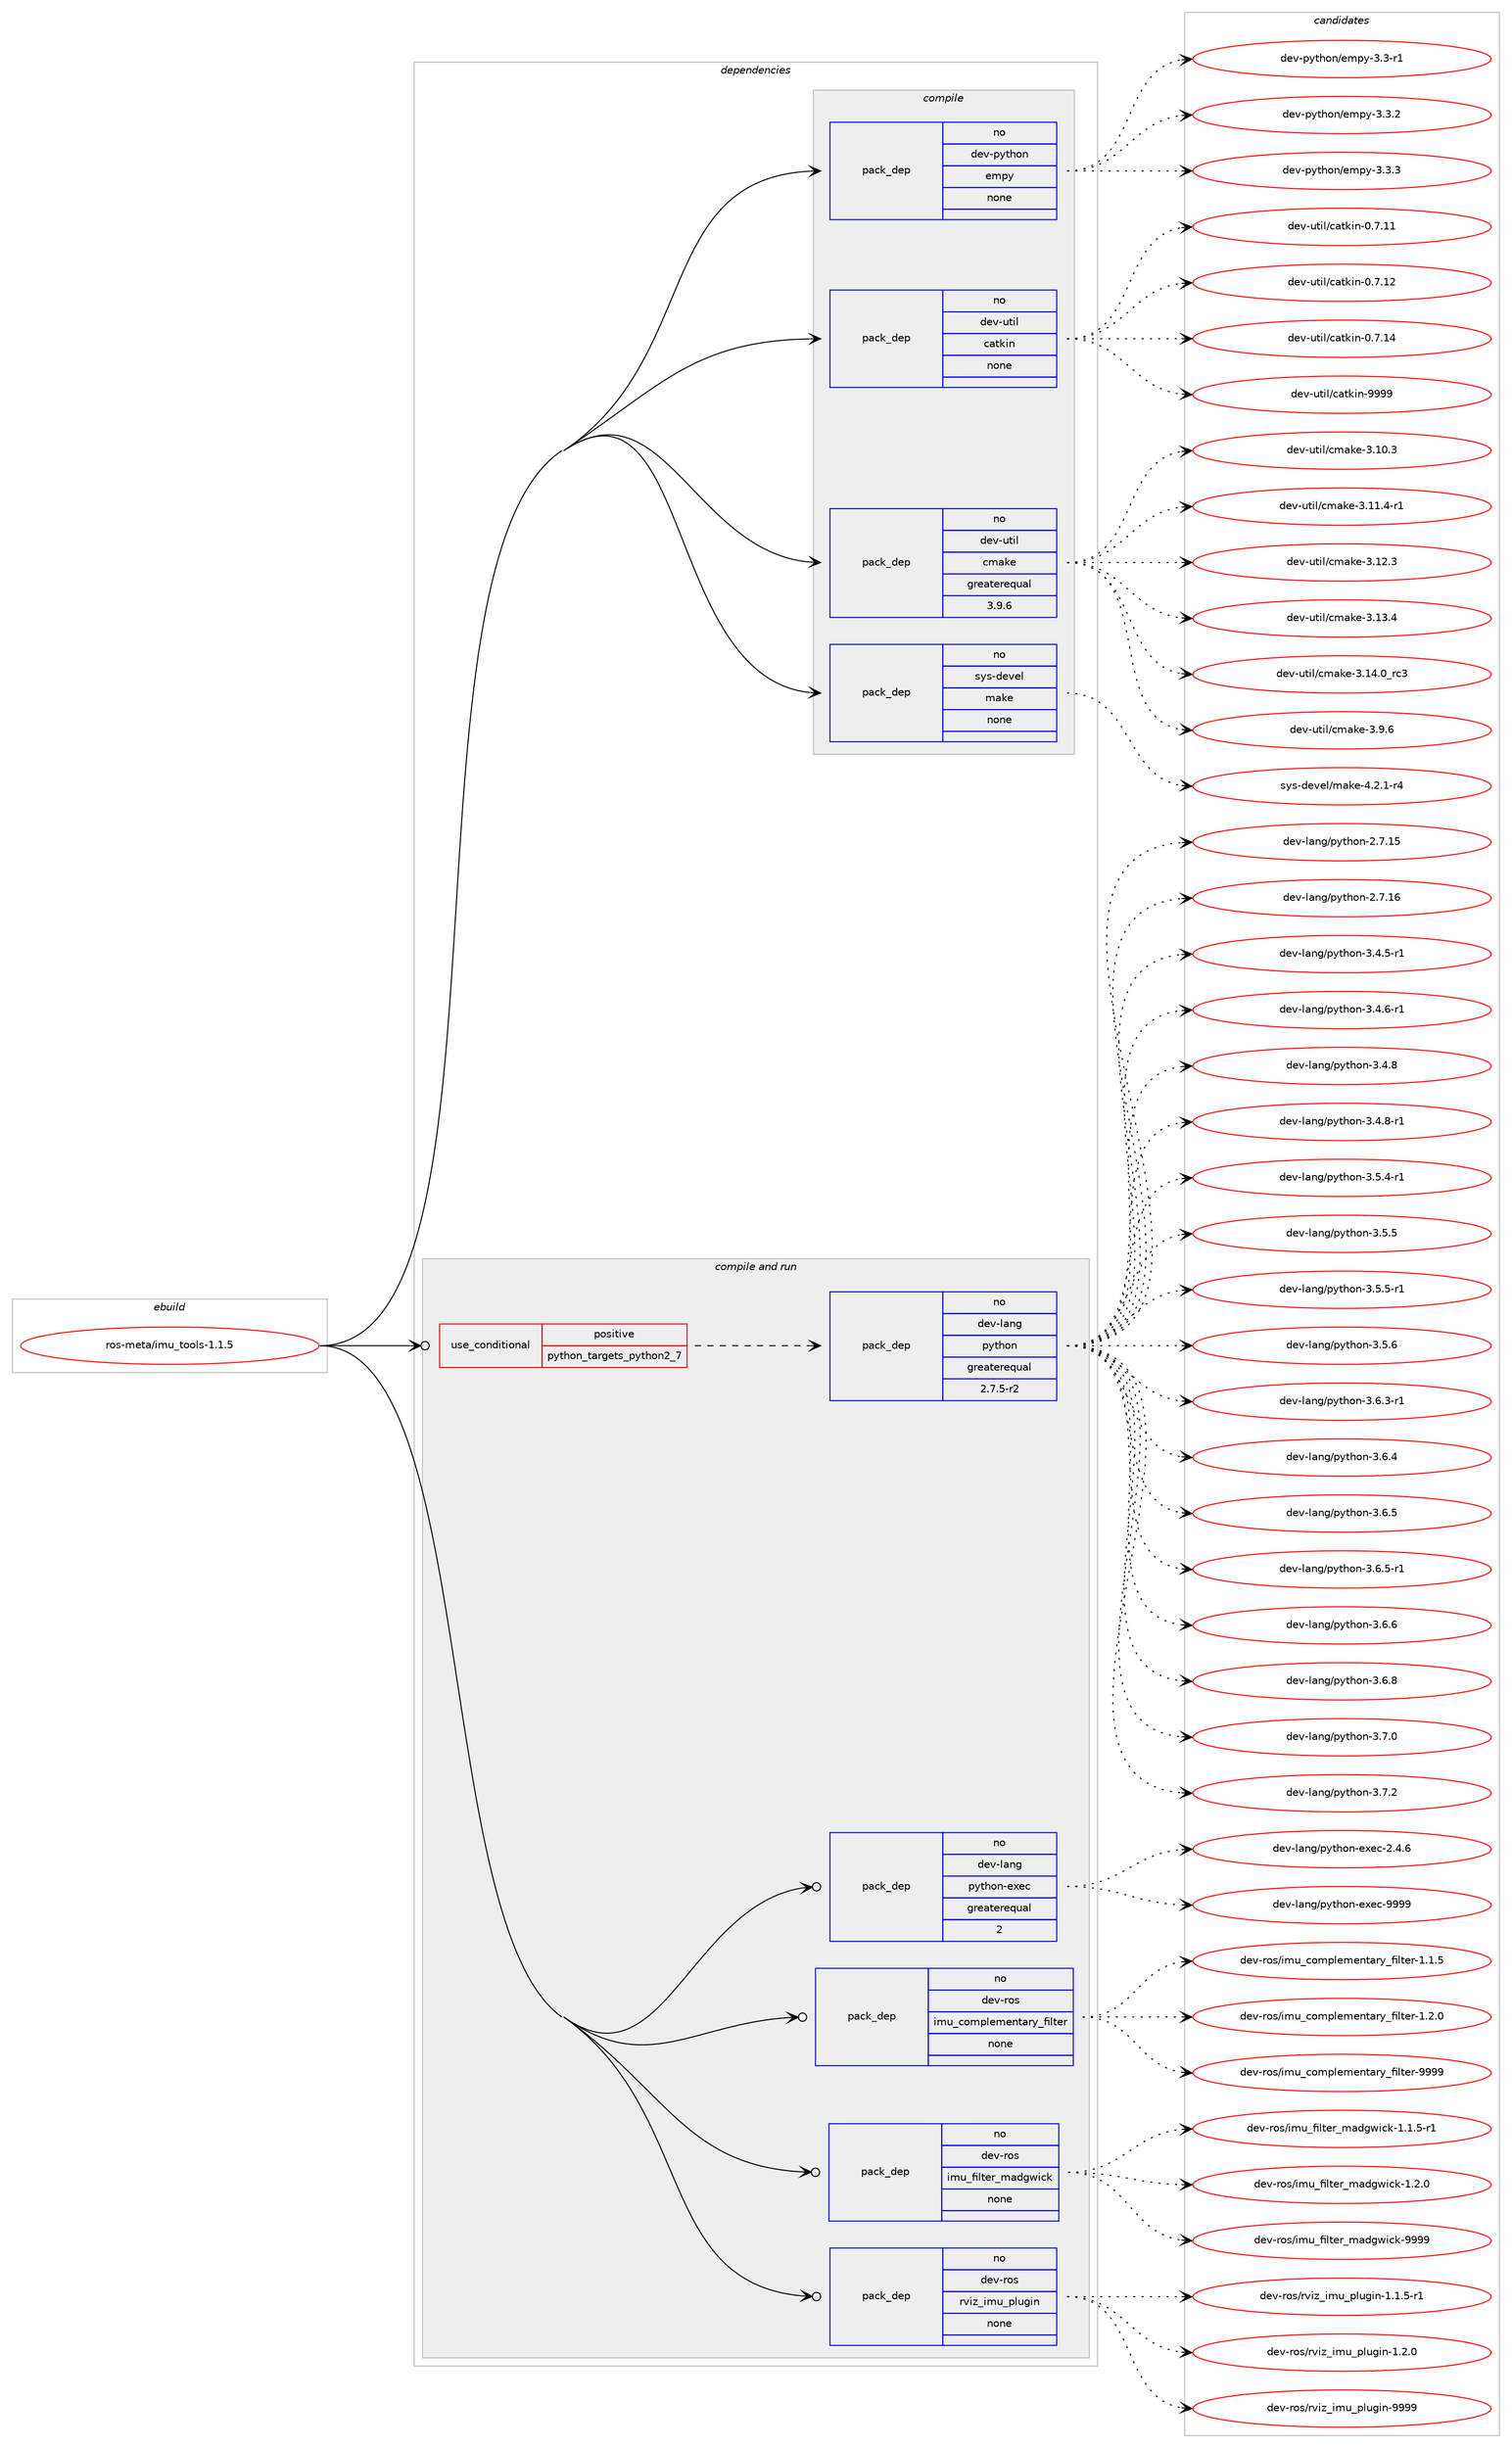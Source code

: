 digraph prolog {

# *************
# Graph options
# *************

newrank=true;
concentrate=true;
compound=true;
graph [rankdir=LR,fontname=Helvetica,fontsize=10,ranksep=1.5];#, ranksep=2.5, nodesep=0.2];
edge  [arrowhead=vee];
node  [fontname=Helvetica,fontsize=10];

# **********
# The ebuild
# **********

subgraph cluster_leftcol {
color=gray;
rank=same;
label=<<i>ebuild</i>>;
id [label="ros-meta/imu_tools-1.1.5", color=red, width=4, href="../ros-meta/imu_tools-1.1.5.svg"];
}

# ****************
# The dependencies
# ****************

subgraph cluster_midcol {
color=gray;
label=<<i>dependencies</i>>;
subgraph cluster_compile {
fillcolor="#eeeeee";
style=filled;
label=<<i>compile</i>>;
subgraph pack1203879 {
dependency1683158 [label=<<TABLE BORDER="0" CELLBORDER="1" CELLSPACING="0" CELLPADDING="4" WIDTH="220"><TR><TD ROWSPAN="6" CELLPADDING="30">pack_dep</TD></TR><TR><TD WIDTH="110">no</TD></TR><TR><TD>dev-python</TD></TR><TR><TD>empy</TD></TR><TR><TD>none</TD></TR><TR><TD></TD></TR></TABLE>>, shape=none, color=blue];
}
id:e -> dependency1683158:w [weight=20,style="solid",arrowhead="vee"];
subgraph pack1203880 {
dependency1683159 [label=<<TABLE BORDER="0" CELLBORDER="1" CELLSPACING="0" CELLPADDING="4" WIDTH="220"><TR><TD ROWSPAN="6" CELLPADDING="30">pack_dep</TD></TR><TR><TD WIDTH="110">no</TD></TR><TR><TD>dev-util</TD></TR><TR><TD>catkin</TD></TR><TR><TD>none</TD></TR><TR><TD></TD></TR></TABLE>>, shape=none, color=blue];
}
id:e -> dependency1683159:w [weight=20,style="solid",arrowhead="vee"];
subgraph pack1203881 {
dependency1683160 [label=<<TABLE BORDER="0" CELLBORDER="1" CELLSPACING="0" CELLPADDING="4" WIDTH="220"><TR><TD ROWSPAN="6" CELLPADDING="30">pack_dep</TD></TR><TR><TD WIDTH="110">no</TD></TR><TR><TD>dev-util</TD></TR><TR><TD>cmake</TD></TR><TR><TD>greaterequal</TD></TR><TR><TD>3.9.6</TD></TR></TABLE>>, shape=none, color=blue];
}
id:e -> dependency1683160:w [weight=20,style="solid",arrowhead="vee"];
subgraph pack1203882 {
dependency1683161 [label=<<TABLE BORDER="0" CELLBORDER="1" CELLSPACING="0" CELLPADDING="4" WIDTH="220"><TR><TD ROWSPAN="6" CELLPADDING="30">pack_dep</TD></TR><TR><TD WIDTH="110">no</TD></TR><TR><TD>sys-devel</TD></TR><TR><TD>make</TD></TR><TR><TD>none</TD></TR><TR><TD></TD></TR></TABLE>>, shape=none, color=blue];
}
id:e -> dependency1683161:w [weight=20,style="solid",arrowhead="vee"];
}
subgraph cluster_compileandrun {
fillcolor="#eeeeee";
style=filled;
label=<<i>compile and run</i>>;
subgraph cond451750 {
dependency1683162 [label=<<TABLE BORDER="0" CELLBORDER="1" CELLSPACING="0" CELLPADDING="4"><TR><TD ROWSPAN="3" CELLPADDING="10">use_conditional</TD></TR><TR><TD>positive</TD></TR><TR><TD>python_targets_python2_7</TD></TR></TABLE>>, shape=none, color=red];
subgraph pack1203883 {
dependency1683163 [label=<<TABLE BORDER="0" CELLBORDER="1" CELLSPACING="0" CELLPADDING="4" WIDTH="220"><TR><TD ROWSPAN="6" CELLPADDING="30">pack_dep</TD></TR><TR><TD WIDTH="110">no</TD></TR><TR><TD>dev-lang</TD></TR><TR><TD>python</TD></TR><TR><TD>greaterequal</TD></TR><TR><TD>2.7.5-r2</TD></TR></TABLE>>, shape=none, color=blue];
}
dependency1683162:e -> dependency1683163:w [weight=20,style="dashed",arrowhead="vee"];
}
id:e -> dependency1683162:w [weight=20,style="solid",arrowhead="odotvee"];
subgraph pack1203884 {
dependency1683164 [label=<<TABLE BORDER="0" CELLBORDER="1" CELLSPACING="0" CELLPADDING="4" WIDTH="220"><TR><TD ROWSPAN="6" CELLPADDING="30">pack_dep</TD></TR><TR><TD WIDTH="110">no</TD></TR><TR><TD>dev-lang</TD></TR><TR><TD>python-exec</TD></TR><TR><TD>greaterequal</TD></TR><TR><TD>2</TD></TR></TABLE>>, shape=none, color=blue];
}
id:e -> dependency1683164:w [weight=20,style="solid",arrowhead="odotvee"];
subgraph pack1203885 {
dependency1683165 [label=<<TABLE BORDER="0" CELLBORDER="1" CELLSPACING="0" CELLPADDING="4" WIDTH="220"><TR><TD ROWSPAN="6" CELLPADDING="30">pack_dep</TD></TR><TR><TD WIDTH="110">no</TD></TR><TR><TD>dev-ros</TD></TR><TR><TD>imu_complementary_filter</TD></TR><TR><TD>none</TD></TR><TR><TD></TD></TR></TABLE>>, shape=none, color=blue];
}
id:e -> dependency1683165:w [weight=20,style="solid",arrowhead="odotvee"];
subgraph pack1203886 {
dependency1683166 [label=<<TABLE BORDER="0" CELLBORDER="1" CELLSPACING="0" CELLPADDING="4" WIDTH="220"><TR><TD ROWSPAN="6" CELLPADDING="30">pack_dep</TD></TR><TR><TD WIDTH="110">no</TD></TR><TR><TD>dev-ros</TD></TR><TR><TD>imu_filter_madgwick</TD></TR><TR><TD>none</TD></TR><TR><TD></TD></TR></TABLE>>, shape=none, color=blue];
}
id:e -> dependency1683166:w [weight=20,style="solid",arrowhead="odotvee"];
subgraph pack1203887 {
dependency1683167 [label=<<TABLE BORDER="0" CELLBORDER="1" CELLSPACING="0" CELLPADDING="4" WIDTH="220"><TR><TD ROWSPAN="6" CELLPADDING="30">pack_dep</TD></TR><TR><TD WIDTH="110">no</TD></TR><TR><TD>dev-ros</TD></TR><TR><TD>rviz_imu_plugin</TD></TR><TR><TD>none</TD></TR><TR><TD></TD></TR></TABLE>>, shape=none, color=blue];
}
id:e -> dependency1683167:w [weight=20,style="solid",arrowhead="odotvee"];
}
subgraph cluster_run {
fillcolor="#eeeeee";
style=filled;
label=<<i>run</i>>;
}
}

# **************
# The candidates
# **************

subgraph cluster_choices {
rank=same;
color=gray;
label=<<i>candidates</i>>;

subgraph choice1203879 {
color=black;
nodesep=1;
choice1001011184511212111610411111047101109112121455146514511449 [label="dev-python/empy-3.3-r1", color=red, width=4,href="../dev-python/empy-3.3-r1.svg"];
choice1001011184511212111610411111047101109112121455146514650 [label="dev-python/empy-3.3.2", color=red, width=4,href="../dev-python/empy-3.3.2.svg"];
choice1001011184511212111610411111047101109112121455146514651 [label="dev-python/empy-3.3.3", color=red, width=4,href="../dev-python/empy-3.3.3.svg"];
dependency1683158:e -> choice1001011184511212111610411111047101109112121455146514511449:w [style=dotted,weight="100"];
dependency1683158:e -> choice1001011184511212111610411111047101109112121455146514650:w [style=dotted,weight="100"];
dependency1683158:e -> choice1001011184511212111610411111047101109112121455146514651:w [style=dotted,weight="100"];
}
subgraph choice1203880 {
color=black;
nodesep=1;
choice1001011184511711610510847999711610710511045484655464949 [label="dev-util/catkin-0.7.11", color=red, width=4,href="../dev-util/catkin-0.7.11.svg"];
choice1001011184511711610510847999711610710511045484655464950 [label="dev-util/catkin-0.7.12", color=red, width=4,href="../dev-util/catkin-0.7.12.svg"];
choice1001011184511711610510847999711610710511045484655464952 [label="dev-util/catkin-0.7.14", color=red, width=4,href="../dev-util/catkin-0.7.14.svg"];
choice100101118451171161051084799971161071051104557575757 [label="dev-util/catkin-9999", color=red, width=4,href="../dev-util/catkin-9999.svg"];
dependency1683159:e -> choice1001011184511711610510847999711610710511045484655464949:w [style=dotted,weight="100"];
dependency1683159:e -> choice1001011184511711610510847999711610710511045484655464950:w [style=dotted,weight="100"];
dependency1683159:e -> choice1001011184511711610510847999711610710511045484655464952:w [style=dotted,weight="100"];
dependency1683159:e -> choice100101118451171161051084799971161071051104557575757:w [style=dotted,weight="100"];
}
subgraph choice1203881 {
color=black;
nodesep=1;
choice1001011184511711610510847991099710710145514649484651 [label="dev-util/cmake-3.10.3", color=red, width=4,href="../dev-util/cmake-3.10.3.svg"];
choice10010111845117116105108479910997107101455146494946524511449 [label="dev-util/cmake-3.11.4-r1", color=red, width=4,href="../dev-util/cmake-3.11.4-r1.svg"];
choice1001011184511711610510847991099710710145514649504651 [label="dev-util/cmake-3.12.3", color=red, width=4,href="../dev-util/cmake-3.12.3.svg"];
choice1001011184511711610510847991099710710145514649514652 [label="dev-util/cmake-3.13.4", color=red, width=4,href="../dev-util/cmake-3.13.4.svg"];
choice1001011184511711610510847991099710710145514649524648951149951 [label="dev-util/cmake-3.14.0_rc3", color=red, width=4,href="../dev-util/cmake-3.14.0_rc3.svg"];
choice10010111845117116105108479910997107101455146574654 [label="dev-util/cmake-3.9.6", color=red, width=4,href="../dev-util/cmake-3.9.6.svg"];
dependency1683160:e -> choice1001011184511711610510847991099710710145514649484651:w [style=dotted,weight="100"];
dependency1683160:e -> choice10010111845117116105108479910997107101455146494946524511449:w [style=dotted,weight="100"];
dependency1683160:e -> choice1001011184511711610510847991099710710145514649504651:w [style=dotted,weight="100"];
dependency1683160:e -> choice1001011184511711610510847991099710710145514649514652:w [style=dotted,weight="100"];
dependency1683160:e -> choice1001011184511711610510847991099710710145514649524648951149951:w [style=dotted,weight="100"];
dependency1683160:e -> choice10010111845117116105108479910997107101455146574654:w [style=dotted,weight="100"];
}
subgraph choice1203882 {
color=black;
nodesep=1;
choice1151211154510010111810110847109971071014552465046494511452 [label="sys-devel/make-4.2.1-r4", color=red, width=4,href="../sys-devel/make-4.2.1-r4.svg"];
dependency1683161:e -> choice1151211154510010111810110847109971071014552465046494511452:w [style=dotted,weight="100"];
}
subgraph choice1203883 {
color=black;
nodesep=1;
choice10010111845108971101034711212111610411111045504655464953 [label="dev-lang/python-2.7.15", color=red, width=4,href="../dev-lang/python-2.7.15.svg"];
choice10010111845108971101034711212111610411111045504655464954 [label="dev-lang/python-2.7.16", color=red, width=4,href="../dev-lang/python-2.7.16.svg"];
choice1001011184510897110103471121211161041111104551465246534511449 [label="dev-lang/python-3.4.5-r1", color=red, width=4,href="../dev-lang/python-3.4.5-r1.svg"];
choice1001011184510897110103471121211161041111104551465246544511449 [label="dev-lang/python-3.4.6-r1", color=red, width=4,href="../dev-lang/python-3.4.6-r1.svg"];
choice100101118451089711010347112121116104111110455146524656 [label="dev-lang/python-3.4.8", color=red, width=4,href="../dev-lang/python-3.4.8.svg"];
choice1001011184510897110103471121211161041111104551465246564511449 [label="dev-lang/python-3.4.8-r1", color=red, width=4,href="../dev-lang/python-3.4.8-r1.svg"];
choice1001011184510897110103471121211161041111104551465346524511449 [label="dev-lang/python-3.5.4-r1", color=red, width=4,href="../dev-lang/python-3.5.4-r1.svg"];
choice100101118451089711010347112121116104111110455146534653 [label="dev-lang/python-3.5.5", color=red, width=4,href="../dev-lang/python-3.5.5.svg"];
choice1001011184510897110103471121211161041111104551465346534511449 [label="dev-lang/python-3.5.5-r1", color=red, width=4,href="../dev-lang/python-3.5.5-r1.svg"];
choice100101118451089711010347112121116104111110455146534654 [label="dev-lang/python-3.5.6", color=red, width=4,href="../dev-lang/python-3.5.6.svg"];
choice1001011184510897110103471121211161041111104551465446514511449 [label="dev-lang/python-3.6.3-r1", color=red, width=4,href="../dev-lang/python-3.6.3-r1.svg"];
choice100101118451089711010347112121116104111110455146544652 [label="dev-lang/python-3.6.4", color=red, width=4,href="../dev-lang/python-3.6.4.svg"];
choice100101118451089711010347112121116104111110455146544653 [label="dev-lang/python-3.6.5", color=red, width=4,href="../dev-lang/python-3.6.5.svg"];
choice1001011184510897110103471121211161041111104551465446534511449 [label="dev-lang/python-3.6.5-r1", color=red, width=4,href="../dev-lang/python-3.6.5-r1.svg"];
choice100101118451089711010347112121116104111110455146544654 [label="dev-lang/python-3.6.6", color=red, width=4,href="../dev-lang/python-3.6.6.svg"];
choice100101118451089711010347112121116104111110455146544656 [label="dev-lang/python-3.6.8", color=red, width=4,href="../dev-lang/python-3.6.8.svg"];
choice100101118451089711010347112121116104111110455146554648 [label="dev-lang/python-3.7.0", color=red, width=4,href="../dev-lang/python-3.7.0.svg"];
choice100101118451089711010347112121116104111110455146554650 [label="dev-lang/python-3.7.2", color=red, width=4,href="../dev-lang/python-3.7.2.svg"];
dependency1683163:e -> choice10010111845108971101034711212111610411111045504655464953:w [style=dotted,weight="100"];
dependency1683163:e -> choice10010111845108971101034711212111610411111045504655464954:w [style=dotted,weight="100"];
dependency1683163:e -> choice1001011184510897110103471121211161041111104551465246534511449:w [style=dotted,weight="100"];
dependency1683163:e -> choice1001011184510897110103471121211161041111104551465246544511449:w [style=dotted,weight="100"];
dependency1683163:e -> choice100101118451089711010347112121116104111110455146524656:w [style=dotted,weight="100"];
dependency1683163:e -> choice1001011184510897110103471121211161041111104551465246564511449:w [style=dotted,weight="100"];
dependency1683163:e -> choice1001011184510897110103471121211161041111104551465346524511449:w [style=dotted,weight="100"];
dependency1683163:e -> choice100101118451089711010347112121116104111110455146534653:w [style=dotted,weight="100"];
dependency1683163:e -> choice1001011184510897110103471121211161041111104551465346534511449:w [style=dotted,weight="100"];
dependency1683163:e -> choice100101118451089711010347112121116104111110455146534654:w [style=dotted,weight="100"];
dependency1683163:e -> choice1001011184510897110103471121211161041111104551465446514511449:w [style=dotted,weight="100"];
dependency1683163:e -> choice100101118451089711010347112121116104111110455146544652:w [style=dotted,weight="100"];
dependency1683163:e -> choice100101118451089711010347112121116104111110455146544653:w [style=dotted,weight="100"];
dependency1683163:e -> choice1001011184510897110103471121211161041111104551465446534511449:w [style=dotted,weight="100"];
dependency1683163:e -> choice100101118451089711010347112121116104111110455146544654:w [style=dotted,weight="100"];
dependency1683163:e -> choice100101118451089711010347112121116104111110455146544656:w [style=dotted,weight="100"];
dependency1683163:e -> choice100101118451089711010347112121116104111110455146554648:w [style=dotted,weight="100"];
dependency1683163:e -> choice100101118451089711010347112121116104111110455146554650:w [style=dotted,weight="100"];
}
subgraph choice1203884 {
color=black;
nodesep=1;
choice1001011184510897110103471121211161041111104510112010199455046524654 [label="dev-lang/python-exec-2.4.6", color=red, width=4,href="../dev-lang/python-exec-2.4.6.svg"];
choice10010111845108971101034711212111610411111045101120101994557575757 [label="dev-lang/python-exec-9999", color=red, width=4,href="../dev-lang/python-exec-9999.svg"];
dependency1683164:e -> choice1001011184510897110103471121211161041111104510112010199455046524654:w [style=dotted,weight="100"];
dependency1683164:e -> choice10010111845108971101034711212111610411111045101120101994557575757:w [style=dotted,weight="100"];
}
subgraph choice1203885 {
color=black;
nodesep=1;
choice100101118451141111154710510911795991111091121081011091011101169711412195102105108116101114454946494653 [label="dev-ros/imu_complementary_filter-1.1.5", color=red, width=4,href="../dev-ros/imu_complementary_filter-1.1.5.svg"];
choice100101118451141111154710510911795991111091121081011091011101169711412195102105108116101114454946504648 [label="dev-ros/imu_complementary_filter-1.2.0", color=red, width=4,href="../dev-ros/imu_complementary_filter-1.2.0.svg"];
choice1001011184511411111547105109117959911110911210810110910111011697114121951021051081161011144557575757 [label="dev-ros/imu_complementary_filter-9999", color=red, width=4,href="../dev-ros/imu_complementary_filter-9999.svg"];
dependency1683165:e -> choice100101118451141111154710510911795991111091121081011091011101169711412195102105108116101114454946494653:w [style=dotted,weight="100"];
dependency1683165:e -> choice100101118451141111154710510911795991111091121081011091011101169711412195102105108116101114454946504648:w [style=dotted,weight="100"];
dependency1683165:e -> choice1001011184511411111547105109117959911110911210810110910111011697114121951021051081161011144557575757:w [style=dotted,weight="100"];
}
subgraph choice1203886 {
color=black;
nodesep=1;
choice1001011184511411111547105109117951021051081161011149510997100103119105991074549464946534511449 [label="dev-ros/imu_filter_madgwick-1.1.5-r1", color=red, width=4,href="../dev-ros/imu_filter_madgwick-1.1.5-r1.svg"];
choice100101118451141111154710510911795102105108116101114951099710010311910599107454946504648 [label="dev-ros/imu_filter_madgwick-1.2.0", color=red, width=4,href="../dev-ros/imu_filter_madgwick-1.2.0.svg"];
choice1001011184511411111547105109117951021051081161011149510997100103119105991074557575757 [label="dev-ros/imu_filter_madgwick-9999", color=red, width=4,href="../dev-ros/imu_filter_madgwick-9999.svg"];
dependency1683166:e -> choice1001011184511411111547105109117951021051081161011149510997100103119105991074549464946534511449:w [style=dotted,weight="100"];
dependency1683166:e -> choice100101118451141111154710510911795102105108116101114951099710010311910599107454946504648:w [style=dotted,weight="100"];
dependency1683166:e -> choice1001011184511411111547105109117951021051081161011149510997100103119105991074557575757:w [style=dotted,weight="100"];
}
subgraph choice1203887 {
color=black;
nodesep=1;
choice100101118451141111154711411810512295105109117951121081171031051104549464946534511449 [label="dev-ros/rviz_imu_plugin-1.1.5-r1", color=red, width=4,href="../dev-ros/rviz_imu_plugin-1.1.5-r1.svg"];
choice10010111845114111115471141181051229510510911795112108117103105110454946504648 [label="dev-ros/rviz_imu_plugin-1.2.0", color=red, width=4,href="../dev-ros/rviz_imu_plugin-1.2.0.svg"];
choice100101118451141111154711411810512295105109117951121081171031051104557575757 [label="dev-ros/rviz_imu_plugin-9999", color=red, width=4,href="../dev-ros/rviz_imu_plugin-9999.svg"];
dependency1683167:e -> choice100101118451141111154711411810512295105109117951121081171031051104549464946534511449:w [style=dotted,weight="100"];
dependency1683167:e -> choice10010111845114111115471141181051229510510911795112108117103105110454946504648:w [style=dotted,weight="100"];
dependency1683167:e -> choice100101118451141111154711411810512295105109117951121081171031051104557575757:w [style=dotted,weight="100"];
}
}

}

